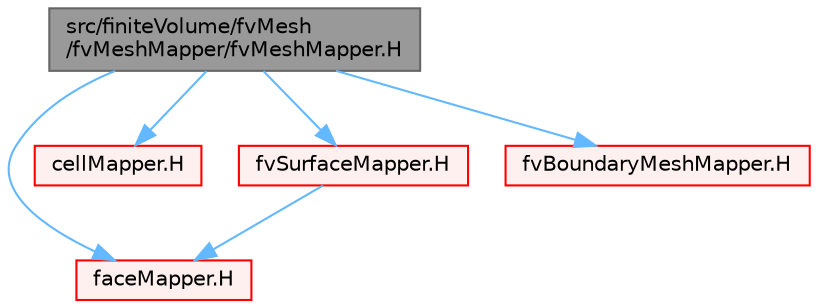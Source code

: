 digraph "src/finiteVolume/fvMesh/fvMeshMapper/fvMeshMapper.H"
{
 // LATEX_PDF_SIZE
  bgcolor="transparent";
  edge [fontname=Helvetica,fontsize=10,labelfontname=Helvetica,labelfontsize=10];
  node [fontname=Helvetica,fontsize=10,shape=box,height=0.2,width=0.4];
  Node1 [id="Node000001",label="src/finiteVolume/fvMesh\l/fvMeshMapper/fvMeshMapper.H",height=0.2,width=0.4,color="gray40", fillcolor="grey60", style="filled", fontcolor="black",tooltip=" "];
  Node1 -> Node2 [id="edge1_Node000001_Node000002",color="steelblue1",style="solid",tooltip=" "];
  Node2 [id="Node000002",label="faceMapper.H",height=0.2,width=0.4,color="red", fillcolor="#FFF0F0", style="filled",URL="$faceMapper_8H.html",tooltip=" "];
  Node1 -> Node162 [id="edge2_Node000001_Node000162",color="steelblue1",style="solid",tooltip=" "];
  Node162 [id="Node000162",label="cellMapper.H",height=0.2,width=0.4,color="red", fillcolor="#FFF0F0", style="filled",URL="$cellMapper_8H.html",tooltip=" "];
  Node1 -> Node163 [id="edge3_Node000001_Node000163",color="steelblue1",style="solid",tooltip=" "];
  Node163 [id="Node000163",label="fvSurfaceMapper.H",height=0.2,width=0.4,color="red", fillcolor="#FFF0F0", style="filled",URL="$fvSurfaceMapper_8H.html",tooltip=" "];
  Node163 -> Node2 [id="edge4_Node000163_Node000002",color="steelblue1",style="solid",tooltip=" "];
  Node1 -> Node348 [id="edge5_Node000001_Node000348",color="steelblue1",style="solid",tooltip=" "];
  Node348 [id="Node000348",label="fvBoundaryMeshMapper.H",height=0.2,width=0.4,color="red", fillcolor="#FFF0F0", style="filled",URL="$fvBoundaryMeshMapper_8H.html",tooltip=" "];
}
